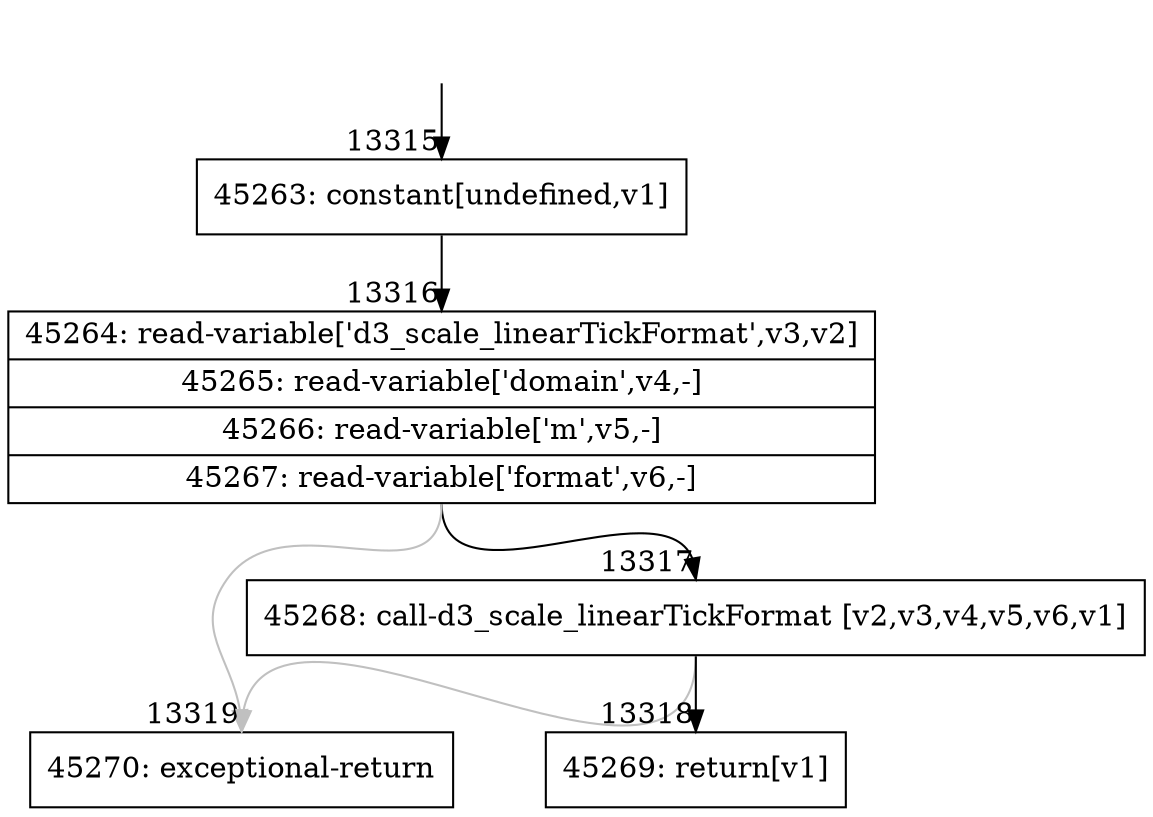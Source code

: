 digraph {
rankdir="TD"
BB_entry1247[shape=none,label=""];
BB_entry1247 -> BB13315 [tailport=s, headport=n, headlabel="    13315"]
BB13315 [shape=record label="{45263: constant[undefined,v1]}" ] 
BB13315 -> BB13316 [tailport=s, headport=n, headlabel="      13316"]
BB13316 [shape=record label="{45264: read-variable['d3_scale_linearTickFormat',v3,v2]|45265: read-variable['domain',v4,-]|45266: read-variable['m',v5,-]|45267: read-variable['format',v6,-]}" ] 
BB13316 -> BB13317 [tailport=s, headport=n, headlabel="      13317"]
BB13316 -> BB13319 [tailport=s, headport=n, color=gray, headlabel="      13319"]
BB13317 [shape=record label="{45268: call-d3_scale_linearTickFormat [v2,v3,v4,v5,v6,v1]}" ] 
BB13317 -> BB13318 [tailport=s, headport=n, headlabel="      13318"]
BB13317 -> BB13319 [tailport=s, headport=n, color=gray]
BB13318 [shape=record label="{45269: return[v1]}" ] 
BB13319 [shape=record label="{45270: exceptional-return}" ] 
//#$~ 7931
}
